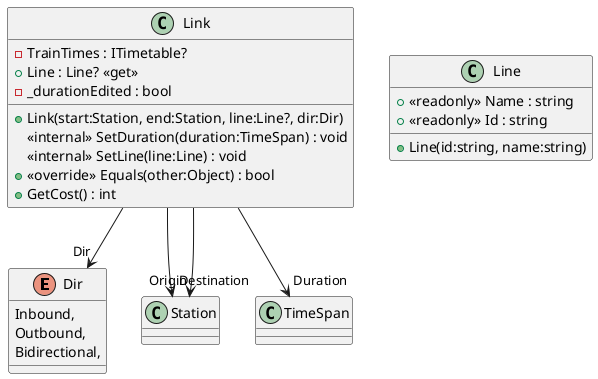 @startuml
enum Dir {
    Inbound,
    Outbound,
    Bidirectional,
}
class Line {
    + <<readonly>> Name : string
    + <<readonly>> Id : string
    + Line(id:string, name:string)
}
class Link {
    - TrainTimes : ITimetable?
    + Line : Line? <<get>>
    - _durationEdited : bool
    + Link(start:Station, end:Station, line:Line?, dir:Dir)
    <<internal>> SetDuration(duration:TimeSpan) : void
    <<internal>> SetLine(line:Line) : void
    + <<override>> Equals(other:Object) : bool
    + GetCost() : int
}
Link --> "Destination" Station
Link --> "Origin" Station
Link --> "Duration" TimeSpan
Link --> "Dir" Dir
@enduml
